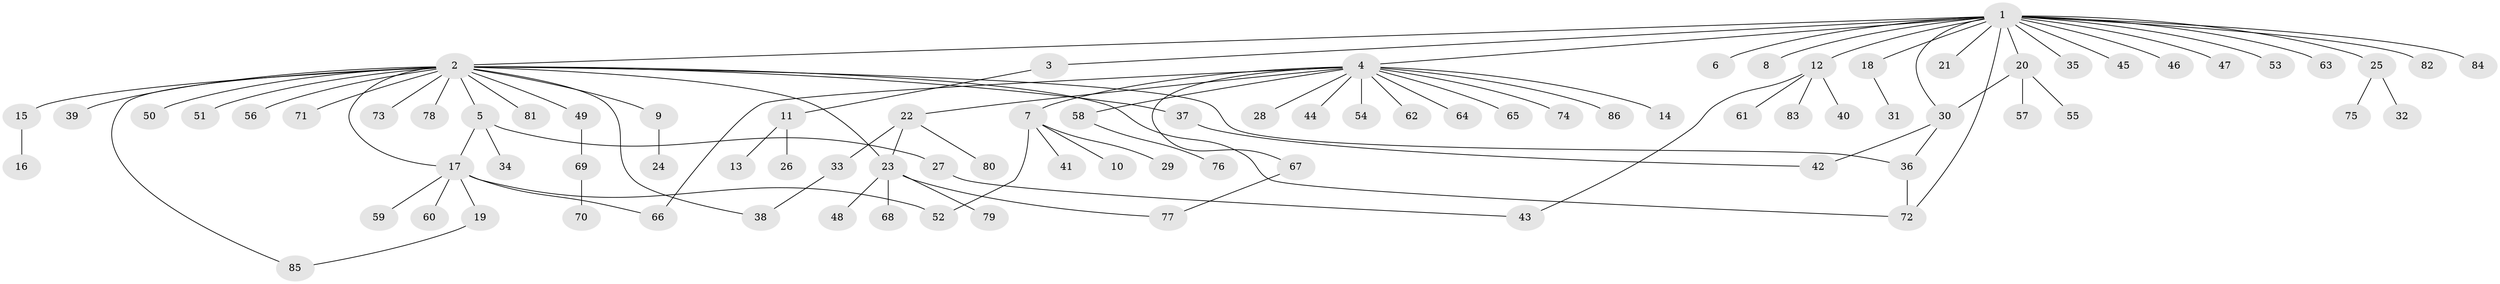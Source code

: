 // original degree distribution, {23: 0.008333333333333333, 22: 0.008333333333333333, 2: 0.23333333333333334, 16: 0.008333333333333333, 5: 0.025, 1: 0.5833333333333334, 6: 0.016666666666666666, 4: 0.041666666666666664, 8: 0.008333333333333333, 3: 0.058333333333333334, 7: 0.008333333333333333}
// Generated by graph-tools (version 1.1) at 2025/50/03/04/25 22:50:27]
// undirected, 86 vertices, 98 edges
graph export_dot {
  node [color=gray90,style=filled];
  1;
  2;
  3;
  4;
  5;
  6;
  7;
  8;
  9;
  10;
  11;
  12;
  13;
  14;
  15;
  16;
  17;
  18;
  19;
  20;
  21;
  22;
  23;
  24;
  25;
  26;
  27;
  28;
  29;
  30;
  31;
  32;
  33;
  34;
  35;
  36;
  37;
  38;
  39;
  40;
  41;
  42;
  43;
  44;
  45;
  46;
  47;
  48;
  49;
  50;
  51;
  52;
  53;
  54;
  55;
  56;
  57;
  58;
  59;
  60;
  61;
  62;
  63;
  64;
  65;
  66;
  67;
  68;
  69;
  70;
  71;
  72;
  73;
  74;
  75;
  76;
  77;
  78;
  79;
  80;
  81;
  82;
  83;
  84;
  85;
  86;
  1 -- 2 [weight=1.0];
  1 -- 3 [weight=1.0];
  1 -- 4 [weight=1.0];
  1 -- 6 [weight=1.0];
  1 -- 8 [weight=1.0];
  1 -- 12 [weight=1.0];
  1 -- 18 [weight=1.0];
  1 -- 20 [weight=1.0];
  1 -- 21 [weight=1.0];
  1 -- 25 [weight=1.0];
  1 -- 30 [weight=1.0];
  1 -- 35 [weight=1.0];
  1 -- 45 [weight=1.0];
  1 -- 46 [weight=1.0];
  1 -- 47 [weight=1.0];
  1 -- 53 [weight=1.0];
  1 -- 63 [weight=1.0];
  1 -- 72 [weight=1.0];
  1 -- 82 [weight=1.0];
  1 -- 84 [weight=1.0];
  2 -- 5 [weight=1.0];
  2 -- 9 [weight=1.0];
  2 -- 15 [weight=1.0];
  2 -- 17 [weight=1.0];
  2 -- 23 [weight=1.0];
  2 -- 36 [weight=1.0];
  2 -- 37 [weight=1.0];
  2 -- 38 [weight=1.0];
  2 -- 39 [weight=1.0];
  2 -- 49 [weight=1.0];
  2 -- 50 [weight=1.0];
  2 -- 51 [weight=1.0];
  2 -- 56 [weight=1.0];
  2 -- 71 [weight=1.0];
  2 -- 72 [weight=1.0];
  2 -- 73 [weight=1.0];
  2 -- 78 [weight=1.0];
  2 -- 81 [weight=1.0];
  2 -- 85 [weight=1.0];
  3 -- 11 [weight=1.0];
  4 -- 7 [weight=1.0];
  4 -- 14 [weight=1.0];
  4 -- 22 [weight=1.0];
  4 -- 28 [weight=1.0];
  4 -- 44 [weight=1.0];
  4 -- 54 [weight=1.0];
  4 -- 58 [weight=1.0];
  4 -- 62 [weight=1.0];
  4 -- 64 [weight=1.0];
  4 -- 65 [weight=1.0];
  4 -- 66 [weight=1.0];
  4 -- 67 [weight=1.0];
  4 -- 74 [weight=1.0];
  4 -- 86 [weight=1.0];
  5 -- 17 [weight=1.0];
  5 -- 27 [weight=1.0];
  5 -- 34 [weight=1.0];
  7 -- 10 [weight=1.0];
  7 -- 29 [weight=1.0];
  7 -- 41 [weight=1.0];
  7 -- 52 [weight=1.0];
  9 -- 24 [weight=1.0];
  11 -- 13 [weight=1.0];
  11 -- 26 [weight=1.0];
  12 -- 40 [weight=1.0];
  12 -- 43 [weight=1.0];
  12 -- 61 [weight=1.0];
  12 -- 83 [weight=1.0];
  15 -- 16 [weight=1.0];
  17 -- 19 [weight=1.0];
  17 -- 52 [weight=1.0];
  17 -- 59 [weight=1.0];
  17 -- 60 [weight=1.0];
  17 -- 66 [weight=1.0];
  18 -- 31 [weight=1.0];
  19 -- 85 [weight=1.0];
  20 -- 30 [weight=1.0];
  20 -- 55 [weight=1.0];
  20 -- 57 [weight=1.0];
  22 -- 23 [weight=1.0];
  22 -- 33 [weight=1.0];
  22 -- 80 [weight=1.0];
  23 -- 48 [weight=1.0];
  23 -- 68 [weight=1.0];
  23 -- 77 [weight=1.0];
  23 -- 79 [weight=1.0];
  25 -- 32 [weight=1.0];
  25 -- 75 [weight=1.0];
  27 -- 43 [weight=1.0];
  30 -- 36 [weight=1.0];
  30 -- 42 [weight=1.0];
  33 -- 38 [weight=1.0];
  36 -- 72 [weight=2.0];
  37 -- 42 [weight=1.0];
  49 -- 69 [weight=1.0];
  58 -- 76 [weight=1.0];
  67 -- 77 [weight=1.0];
  69 -- 70 [weight=1.0];
}
